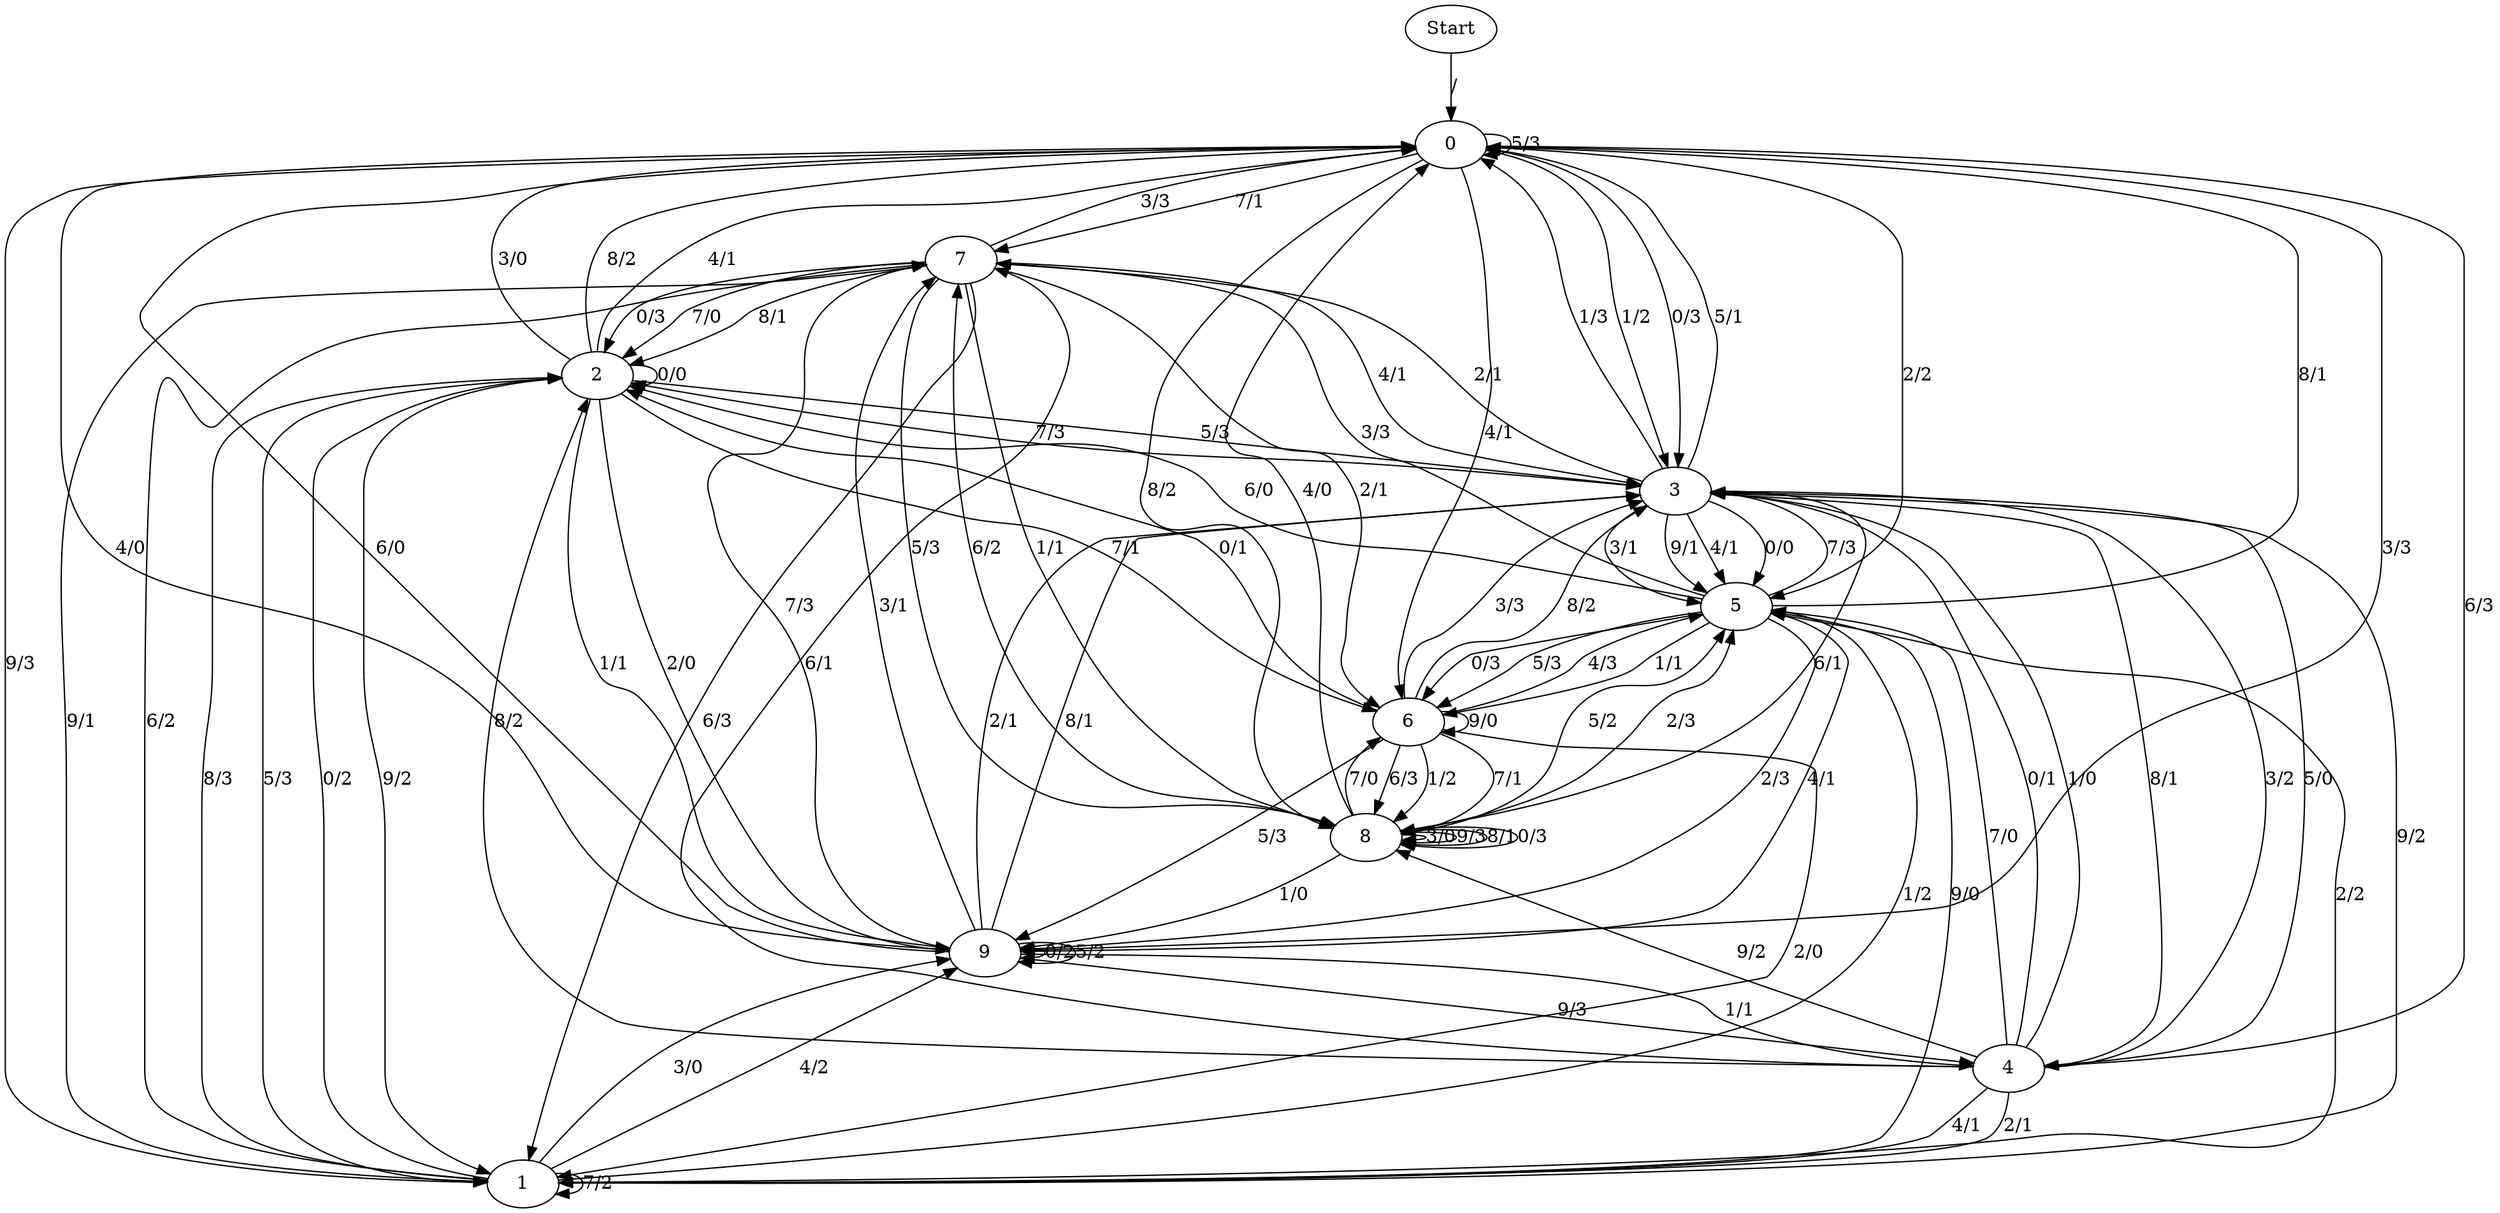 digraph {
	Start -> 0 [label="/"]
	0 -> 7 [label="7/1"]
	0 -> 8 [label="8/2"]
	0 -> 1 [label="9/3"]
	0 -> 0 [label="5/3"]
	0 -> 9 [label="3/3"]
	0 -> 4 [label="6/3"]
	0 -> 6 [label="4/1"]
	0 -> 5 [label="2/2"]
	0 -> 3 [label="1/2"]
	0 -> 3 [label="0/3"]
	5 -> 9 [label="4/1"]
	5 -> 6 [label="1/1"]
	5 -> 0 [label="8/1"]
	5 -> 2 [label="6/0"]
	5 -> 7 [label="3/3"]
	5 -> 9 [label="2/3"]
	5 -> 1 [label="9/0"]
	5 -> 3 [label="7/3"]
	5 -> 6 [label="0/3"]
	5 -> 6 [label="5/3"]
	6 -> 5 [label="4/3"]
	6 -> 1 [label="2/0"]
	6 -> 8 [label="7/1"]
	6 -> 3 [label="3/3"]
	6 -> 8 [label="6/3"]
	6 -> 3 [label="8/2"]
	6 -> 6 [label="9/0"]
	6 -> 9 [label="5/3"]
	6 -> 2 [label="0/1"]
	6 -> 8 [label="1/2"]
	2 -> 0 [label="3/0"]
	2 -> 6 [label="7/1"]
	2 -> 2 [label="0/0"]
	2 -> 9 [label="1/1"]
	2 -> 9 [label="2/0"]
	2 -> 1 [label="9/2"]
	2 -> 3 [label="5/3"]
	2 -> 0 [label="4/1"]
	2 -> 0 [label="8/2"]
	9 -> 7 [label="7/3"]
	9 -> 9 [label="0/2"]
	9 -> 3 [label="2/1"]
	9 -> 4 [label="1/1"]
	9 -> 4 [label="9/3"]
	9 -> 0 [label="4/0"]
	9 -> 0 [label="6/0"]
	9 -> 3 [label="8/1"]
	9 -> 7 [label="3/1"]
	9 -> 9 [label="5/2"]
	7 -> 6 [label="2/1"]
	7 -> 0 [label="3/3"]
	7 -> 2 [label="8/1"]
	7 -> 8 [label="5/3"]
	7 -> 1 [label="6/3"]
	7 -> 2 [label="0/3"]
	7 -> 2 [label="7/0"]
	7 -> 1 [label="9/1"]
	7 -> 8 [label="1/1"]
	7 -> 3 [label="4/1"]
	1 -> 7 [label="6/2"]
	1 -> 3 [label="9/2"]
	1 -> 1 [label="7/2"]
	1 -> 9 [label="4/2"]
	1 -> 5 [label="2/2"]
	1 -> 2 [label="8/3"]
	1 -> 5 [label="1/2"]
	1 -> 2 [label="5/3"]
	1 -> 9 [label="3/0"]
	1 -> 2 [label="0/2"]
	3 -> 0 [label="5/1"]
	3 -> 4 [label="8/1"]
	3 -> 2 [label="7/3"]
	3 -> 0 [label="1/3"]
	3 -> 5 [label="0/0"]
	3 -> 7 [label="2/1"]
	3 -> 5 [label="3/1"]
	3 -> 5 [label="9/1"]
	3 -> 5 [label="4/1"]
	3 -> 8 [label="6/1"]
	4 -> 1 [label="2/1"]
	4 -> 1 [label="4/1"]
	4 -> 3 [label="5/0"]
	4 -> 8 [label="9/2"]
	4 -> 2 [label="8/2"]
	4 -> 3 [label="0/1"]
	4 -> 3 [label="3/2"]
	4 -> 3 [label="1/0"]
	4 -> 7 [label="6/1"]
	4 -> 5 [label="7/0"]
	8 -> 8 [label="3/0"]
	8 -> 8 [label="9/3"]
	8 -> 0 [label="4/0"]
	8 -> 8 [label="8/1"]
	8 -> 7 [label="6/2"]
	8 -> 6 [label="7/0"]
	8 -> 5 [label="5/2"]
	8 -> 5 [label="2/3"]
	8 -> 9 [label="1/0"]
	8 -> 8 [label="0/3"]
}